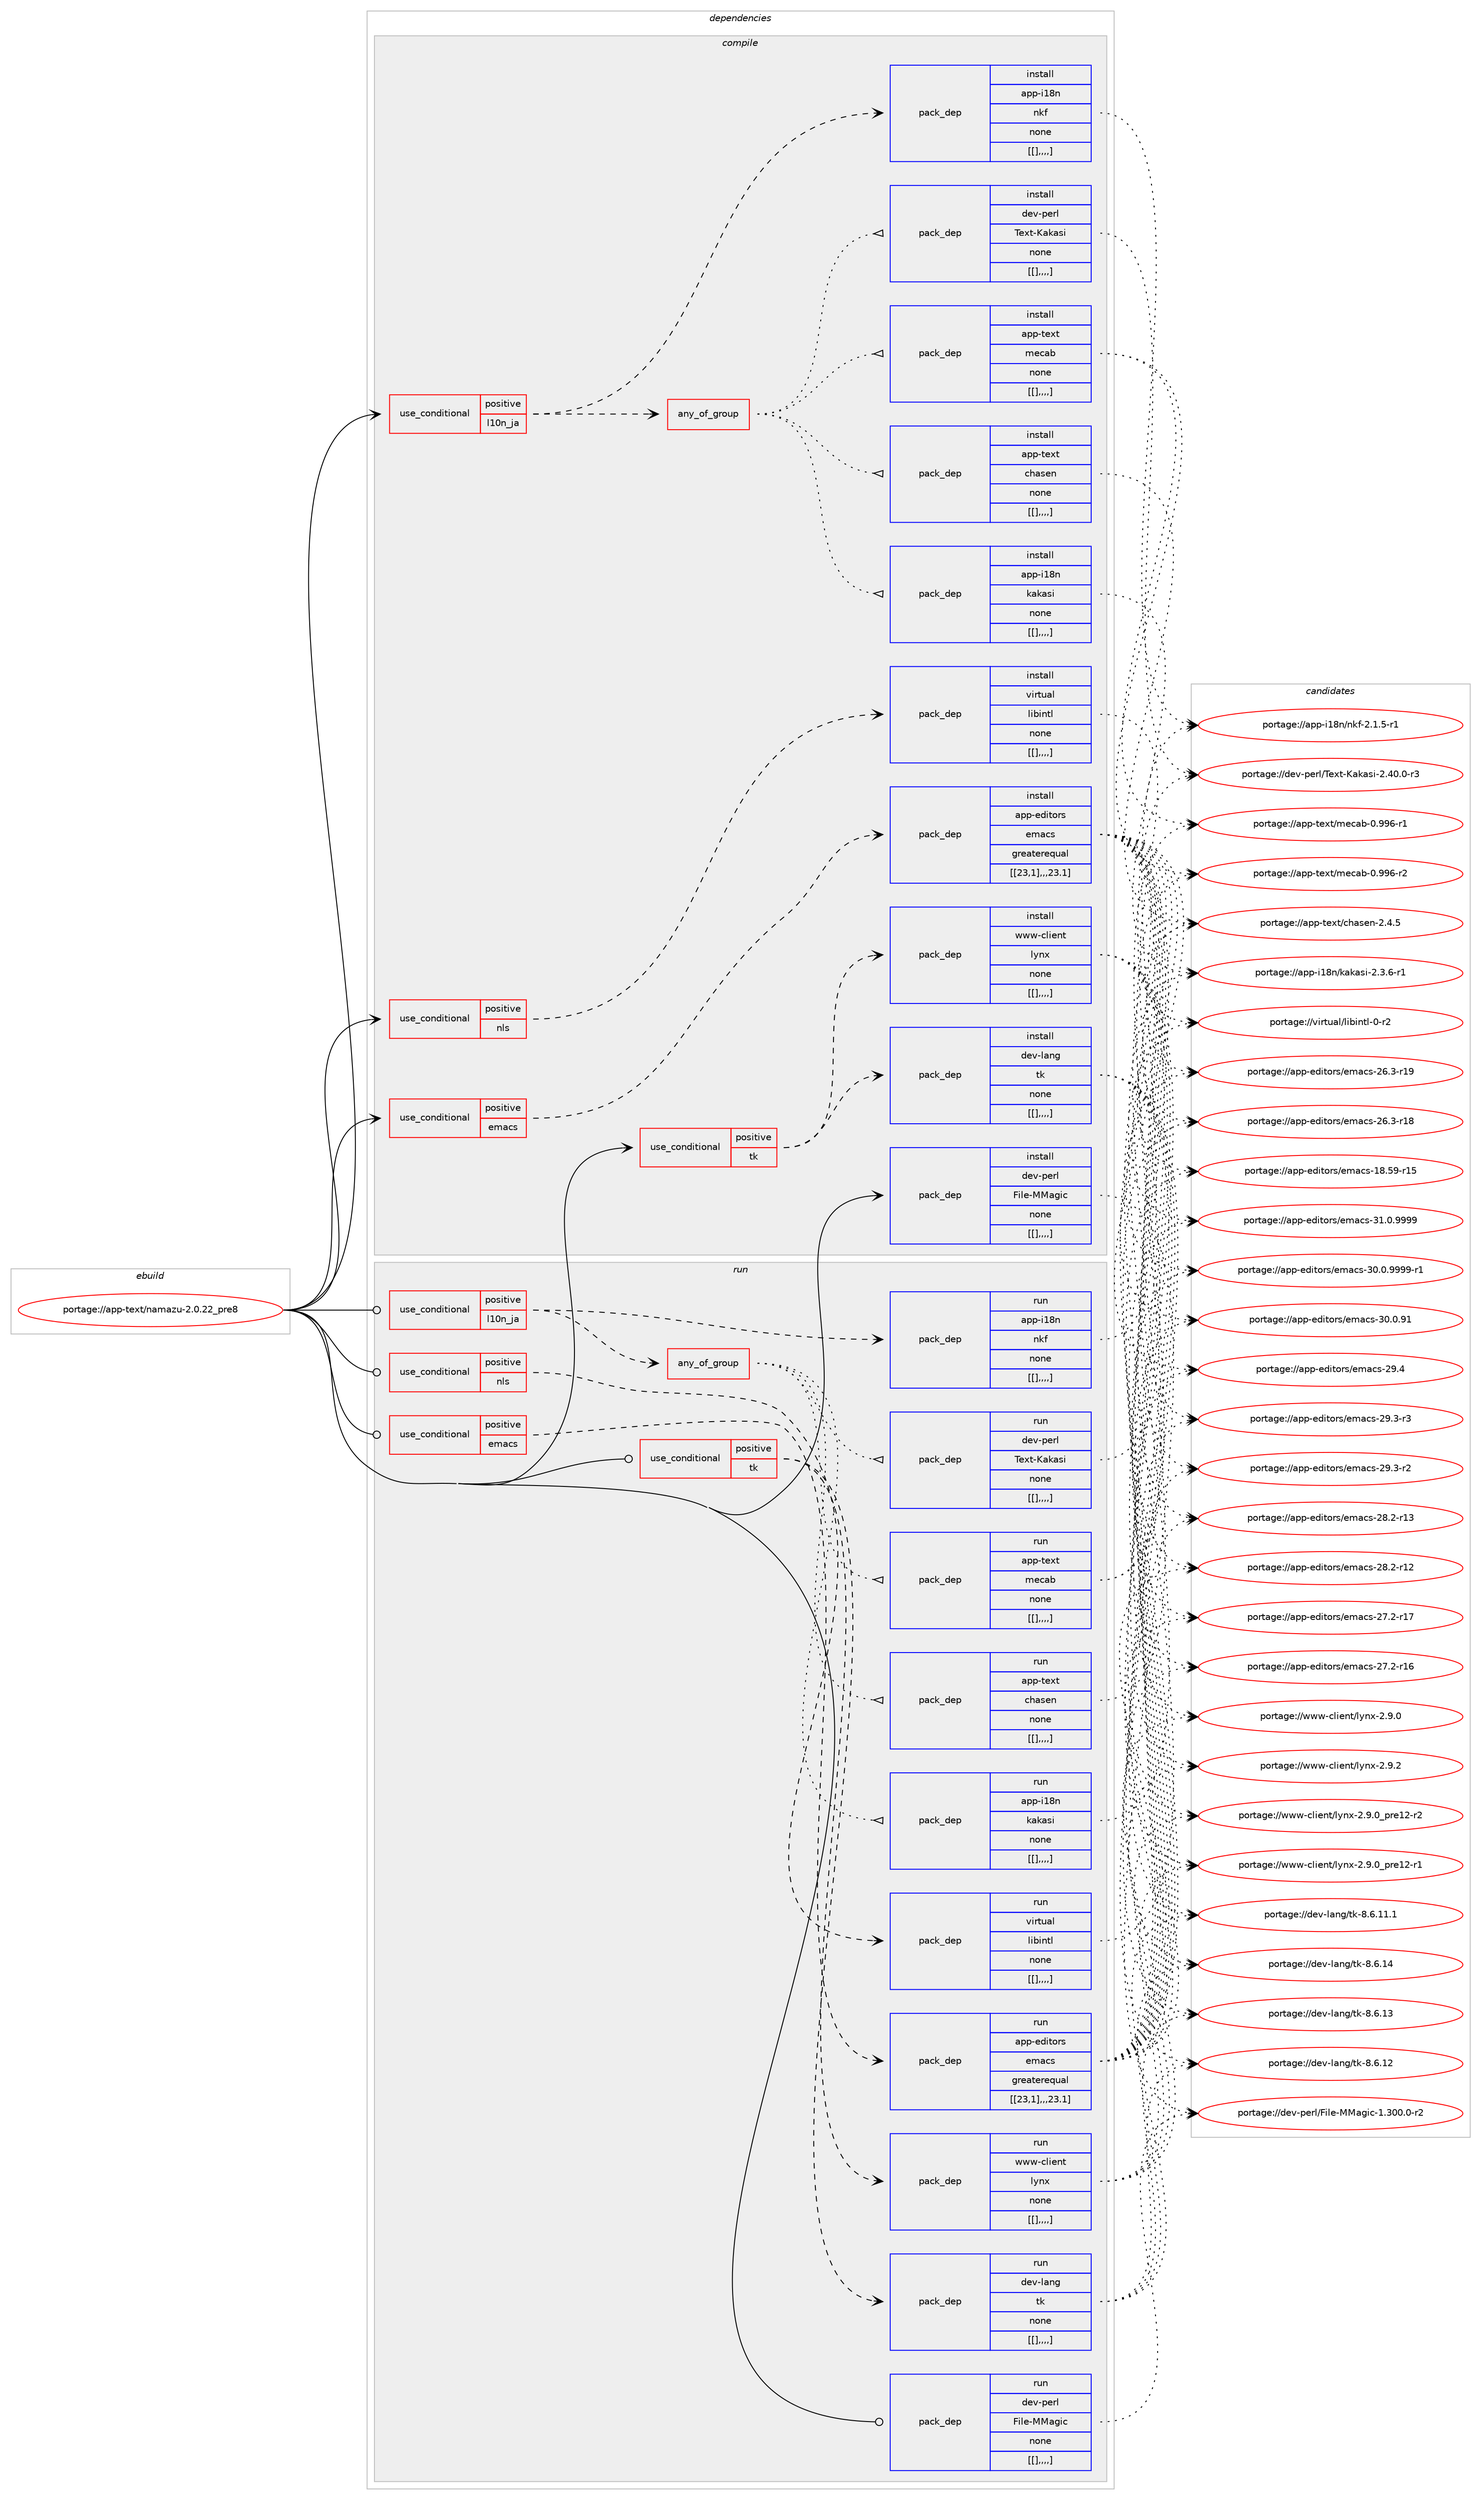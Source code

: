 digraph prolog {

# *************
# Graph options
# *************

newrank=true;
concentrate=true;
compound=true;
graph [rankdir=LR,fontname=Helvetica,fontsize=10,ranksep=1.5];#, ranksep=2.5, nodesep=0.2];
edge  [arrowhead=vee];
node  [fontname=Helvetica,fontsize=10];

# **********
# The ebuild
# **********

subgraph cluster_leftcol {
color=gray;
label=<<i>ebuild</i>>;
id [label="portage://app-text/namazu-2.0.22_pre8", color=red, width=4, href="../app-text/namazu-2.0.22_pre8.svg"];
}

# ****************
# The dependencies
# ****************

subgraph cluster_midcol {
color=gray;
label=<<i>dependencies</i>>;
subgraph cluster_compile {
fillcolor="#eeeeee";
style=filled;
label=<<i>compile</i>>;
subgraph cond15565 {
dependency56418 [label=<<TABLE BORDER="0" CELLBORDER="1" CELLSPACING="0" CELLPADDING="4"><TR><TD ROWSPAN="3" CELLPADDING="10">use_conditional</TD></TR><TR><TD>positive</TD></TR><TR><TD>emacs</TD></TR></TABLE>>, shape=none, color=red];
subgraph pack40356 {
dependency56419 [label=<<TABLE BORDER="0" CELLBORDER="1" CELLSPACING="0" CELLPADDING="4" WIDTH="220"><TR><TD ROWSPAN="6" CELLPADDING="30">pack_dep</TD></TR><TR><TD WIDTH="110">install</TD></TR><TR><TD>app-editors</TD></TR><TR><TD>emacs</TD></TR><TR><TD>greaterequal</TD></TR><TR><TD>[[23,1],,,23.1]</TD></TR></TABLE>>, shape=none, color=blue];
}
dependency56418:e -> dependency56419:w [weight=20,style="dashed",arrowhead="vee"];
}
id:e -> dependency56418:w [weight=20,style="solid",arrowhead="vee"];
subgraph cond15566 {
dependency56420 [label=<<TABLE BORDER="0" CELLBORDER="1" CELLSPACING="0" CELLPADDING="4"><TR><TD ROWSPAN="3" CELLPADDING="10">use_conditional</TD></TR><TR><TD>positive</TD></TR><TR><TD>l10n_ja</TD></TR></TABLE>>, shape=none, color=red];
subgraph pack40357 {
dependency56421 [label=<<TABLE BORDER="0" CELLBORDER="1" CELLSPACING="0" CELLPADDING="4" WIDTH="220"><TR><TD ROWSPAN="6" CELLPADDING="30">pack_dep</TD></TR><TR><TD WIDTH="110">install</TD></TR><TR><TD>app-i18n</TD></TR><TR><TD>nkf</TD></TR><TR><TD>none</TD></TR><TR><TD>[[],,,,]</TD></TR></TABLE>>, shape=none, color=blue];
}
dependency56420:e -> dependency56421:w [weight=20,style="dashed",arrowhead="vee"];
subgraph any432 {
dependency56422 [label=<<TABLE BORDER="0" CELLBORDER="1" CELLSPACING="0" CELLPADDING="4"><TR><TD CELLPADDING="10">any_of_group</TD></TR></TABLE>>, shape=none, color=red];subgraph pack40358 {
dependency56423 [label=<<TABLE BORDER="0" CELLBORDER="1" CELLSPACING="0" CELLPADDING="4" WIDTH="220"><TR><TD ROWSPAN="6" CELLPADDING="30">pack_dep</TD></TR><TR><TD WIDTH="110">install</TD></TR><TR><TD>dev-perl</TD></TR><TR><TD>Text-Kakasi</TD></TR><TR><TD>none</TD></TR><TR><TD>[[],,,,]</TD></TR></TABLE>>, shape=none, color=blue];
}
dependency56422:e -> dependency56423:w [weight=20,style="dotted",arrowhead="oinv"];
subgraph pack40359 {
dependency56424 [label=<<TABLE BORDER="0" CELLBORDER="1" CELLSPACING="0" CELLPADDING="4" WIDTH="220"><TR><TD ROWSPAN="6" CELLPADDING="30">pack_dep</TD></TR><TR><TD WIDTH="110">install</TD></TR><TR><TD>app-i18n</TD></TR><TR><TD>kakasi</TD></TR><TR><TD>none</TD></TR><TR><TD>[[],,,,]</TD></TR></TABLE>>, shape=none, color=blue];
}
dependency56422:e -> dependency56424:w [weight=20,style="dotted",arrowhead="oinv"];
subgraph pack40360 {
dependency56425 [label=<<TABLE BORDER="0" CELLBORDER="1" CELLSPACING="0" CELLPADDING="4" WIDTH="220"><TR><TD ROWSPAN="6" CELLPADDING="30">pack_dep</TD></TR><TR><TD WIDTH="110">install</TD></TR><TR><TD>app-text</TD></TR><TR><TD>chasen</TD></TR><TR><TD>none</TD></TR><TR><TD>[[],,,,]</TD></TR></TABLE>>, shape=none, color=blue];
}
dependency56422:e -> dependency56425:w [weight=20,style="dotted",arrowhead="oinv"];
subgraph pack40361 {
dependency56426 [label=<<TABLE BORDER="0" CELLBORDER="1" CELLSPACING="0" CELLPADDING="4" WIDTH="220"><TR><TD ROWSPAN="6" CELLPADDING="30">pack_dep</TD></TR><TR><TD WIDTH="110">install</TD></TR><TR><TD>app-text</TD></TR><TR><TD>mecab</TD></TR><TR><TD>none</TD></TR><TR><TD>[[],,,,]</TD></TR></TABLE>>, shape=none, color=blue];
}
dependency56422:e -> dependency56426:w [weight=20,style="dotted",arrowhead="oinv"];
}
dependency56420:e -> dependency56422:w [weight=20,style="dashed",arrowhead="vee"];
}
id:e -> dependency56420:w [weight=20,style="solid",arrowhead="vee"];
subgraph cond15567 {
dependency56427 [label=<<TABLE BORDER="0" CELLBORDER="1" CELLSPACING="0" CELLPADDING="4"><TR><TD ROWSPAN="3" CELLPADDING="10">use_conditional</TD></TR><TR><TD>positive</TD></TR><TR><TD>nls</TD></TR></TABLE>>, shape=none, color=red];
subgraph pack40362 {
dependency56428 [label=<<TABLE BORDER="0" CELLBORDER="1" CELLSPACING="0" CELLPADDING="4" WIDTH="220"><TR><TD ROWSPAN="6" CELLPADDING="30">pack_dep</TD></TR><TR><TD WIDTH="110">install</TD></TR><TR><TD>virtual</TD></TR><TR><TD>libintl</TD></TR><TR><TD>none</TD></TR><TR><TD>[[],,,,]</TD></TR></TABLE>>, shape=none, color=blue];
}
dependency56427:e -> dependency56428:w [weight=20,style="dashed",arrowhead="vee"];
}
id:e -> dependency56427:w [weight=20,style="solid",arrowhead="vee"];
subgraph cond15568 {
dependency56429 [label=<<TABLE BORDER="0" CELLBORDER="1" CELLSPACING="0" CELLPADDING="4"><TR><TD ROWSPAN="3" CELLPADDING="10">use_conditional</TD></TR><TR><TD>positive</TD></TR><TR><TD>tk</TD></TR></TABLE>>, shape=none, color=red];
subgraph pack40363 {
dependency56430 [label=<<TABLE BORDER="0" CELLBORDER="1" CELLSPACING="0" CELLPADDING="4" WIDTH="220"><TR><TD ROWSPAN="6" CELLPADDING="30">pack_dep</TD></TR><TR><TD WIDTH="110">install</TD></TR><TR><TD>dev-lang</TD></TR><TR><TD>tk</TD></TR><TR><TD>none</TD></TR><TR><TD>[[],,,,]</TD></TR></TABLE>>, shape=none, color=blue];
}
dependency56429:e -> dependency56430:w [weight=20,style="dashed",arrowhead="vee"];
subgraph pack40364 {
dependency56431 [label=<<TABLE BORDER="0" CELLBORDER="1" CELLSPACING="0" CELLPADDING="4" WIDTH="220"><TR><TD ROWSPAN="6" CELLPADDING="30">pack_dep</TD></TR><TR><TD WIDTH="110">install</TD></TR><TR><TD>www-client</TD></TR><TR><TD>lynx</TD></TR><TR><TD>none</TD></TR><TR><TD>[[],,,,]</TD></TR></TABLE>>, shape=none, color=blue];
}
dependency56429:e -> dependency56431:w [weight=20,style="dashed",arrowhead="vee"];
}
id:e -> dependency56429:w [weight=20,style="solid",arrowhead="vee"];
subgraph pack40365 {
dependency56432 [label=<<TABLE BORDER="0" CELLBORDER="1" CELLSPACING="0" CELLPADDING="4" WIDTH="220"><TR><TD ROWSPAN="6" CELLPADDING="30">pack_dep</TD></TR><TR><TD WIDTH="110">install</TD></TR><TR><TD>dev-perl</TD></TR><TR><TD>File-MMagic</TD></TR><TR><TD>none</TD></TR><TR><TD>[[],,,,]</TD></TR></TABLE>>, shape=none, color=blue];
}
id:e -> dependency56432:w [weight=20,style="solid",arrowhead="vee"];
}
subgraph cluster_compileandrun {
fillcolor="#eeeeee";
style=filled;
label=<<i>compile and run</i>>;
}
subgraph cluster_run {
fillcolor="#eeeeee";
style=filled;
label=<<i>run</i>>;
subgraph cond15569 {
dependency56433 [label=<<TABLE BORDER="0" CELLBORDER="1" CELLSPACING="0" CELLPADDING="4"><TR><TD ROWSPAN="3" CELLPADDING="10">use_conditional</TD></TR><TR><TD>positive</TD></TR><TR><TD>emacs</TD></TR></TABLE>>, shape=none, color=red];
subgraph pack40366 {
dependency56434 [label=<<TABLE BORDER="0" CELLBORDER="1" CELLSPACING="0" CELLPADDING="4" WIDTH="220"><TR><TD ROWSPAN="6" CELLPADDING="30">pack_dep</TD></TR><TR><TD WIDTH="110">run</TD></TR><TR><TD>app-editors</TD></TR><TR><TD>emacs</TD></TR><TR><TD>greaterequal</TD></TR><TR><TD>[[23,1],,,23.1]</TD></TR></TABLE>>, shape=none, color=blue];
}
dependency56433:e -> dependency56434:w [weight=20,style="dashed",arrowhead="vee"];
}
id:e -> dependency56433:w [weight=20,style="solid",arrowhead="odot"];
subgraph cond15570 {
dependency56435 [label=<<TABLE BORDER="0" CELLBORDER="1" CELLSPACING="0" CELLPADDING="4"><TR><TD ROWSPAN="3" CELLPADDING="10">use_conditional</TD></TR><TR><TD>positive</TD></TR><TR><TD>l10n_ja</TD></TR></TABLE>>, shape=none, color=red];
subgraph pack40367 {
dependency56436 [label=<<TABLE BORDER="0" CELLBORDER="1" CELLSPACING="0" CELLPADDING="4" WIDTH="220"><TR><TD ROWSPAN="6" CELLPADDING="30">pack_dep</TD></TR><TR><TD WIDTH="110">run</TD></TR><TR><TD>app-i18n</TD></TR><TR><TD>nkf</TD></TR><TR><TD>none</TD></TR><TR><TD>[[],,,,]</TD></TR></TABLE>>, shape=none, color=blue];
}
dependency56435:e -> dependency56436:w [weight=20,style="dashed",arrowhead="vee"];
subgraph any433 {
dependency56437 [label=<<TABLE BORDER="0" CELLBORDER="1" CELLSPACING="0" CELLPADDING="4"><TR><TD CELLPADDING="10">any_of_group</TD></TR></TABLE>>, shape=none, color=red];subgraph pack40368 {
dependency56438 [label=<<TABLE BORDER="0" CELLBORDER="1" CELLSPACING="0" CELLPADDING="4" WIDTH="220"><TR><TD ROWSPAN="6" CELLPADDING="30">pack_dep</TD></TR><TR><TD WIDTH="110">run</TD></TR><TR><TD>dev-perl</TD></TR><TR><TD>Text-Kakasi</TD></TR><TR><TD>none</TD></TR><TR><TD>[[],,,,]</TD></TR></TABLE>>, shape=none, color=blue];
}
dependency56437:e -> dependency56438:w [weight=20,style="dotted",arrowhead="oinv"];
subgraph pack40369 {
dependency56439 [label=<<TABLE BORDER="0" CELLBORDER="1" CELLSPACING="0" CELLPADDING="4" WIDTH="220"><TR><TD ROWSPAN="6" CELLPADDING="30">pack_dep</TD></TR><TR><TD WIDTH="110">run</TD></TR><TR><TD>app-i18n</TD></TR><TR><TD>kakasi</TD></TR><TR><TD>none</TD></TR><TR><TD>[[],,,,]</TD></TR></TABLE>>, shape=none, color=blue];
}
dependency56437:e -> dependency56439:w [weight=20,style="dotted",arrowhead="oinv"];
subgraph pack40370 {
dependency56440 [label=<<TABLE BORDER="0" CELLBORDER="1" CELLSPACING="0" CELLPADDING="4" WIDTH="220"><TR><TD ROWSPAN="6" CELLPADDING="30">pack_dep</TD></TR><TR><TD WIDTH="110">run</TD></TR><TR><TD>app-text</TD></TR><TR><TD>chasen</TD></TR><TR><TD>none</TD></TR><TR><TD>[[],,,,]</TD></TR></TABLE>>, shape=none, color=blue];
}
dependency56437:e -> dependency56440:w [weight=20,style="dotted",arrowhead="oinv"];
subgraph pack40371 {
dependency56441 [label=<<TABLE BORDER="0" CELLBORDER="1" CELLSPACING="0" CELLPADDING="4" WIDTH="220"><TR><TD ROWSPAN="6" CELLPADDING="30">pack_dep</TD></TR><TR><TD WIDTH="110">run</TD></TR><TR><TD>app-text</TD></TR><TR><TD>mecab</TD></TR><TR><TD>none</TD></TR><TR><TD>[[],,,,]</TD></TR></TABLE>>, shape=none, color=blue];
}
dependency56437:e -> dependency56441:w [weight=20,style="dotted",arrowhead="oinv"];
}
dependency56435:e -> dependency56437:w [weight=20,style="dashed",arrowhead="vee"];
}
id:e -> dependency56435:w [weight=20,style="solid",arrowhead="odot"];
subgraph cond15571 {
dependency56442 [label=<<TABLE BORDER="0" CELLBORDER="1" CELLSPACING="0" CELLPADDING="4"><TR><TD ROWSPAN="3" CELLPADDING="10">use_conditional</TD></TR><TR><TD>positive</TD></TR><TR><TD>nls</TD></TR></TABLE>>, shape=none, color=red];
subgraph pack40372 {
dependency56443 [label=<<TABLE BORDER="0" CELLBORDER="1" CELLSPACING="0" CELLPADDING="4" WIDTH="220"><TR><TD ROWSPAN="6" CELLPADDING="30">pack_dep</TD></TR><TR><TD WIDTH="110">run</TD></TR><TR><TD>virtual</TD></TR><TR><TD>libintl</TD></TR><TR><TD>none</TD></TR><TR><TD>[[],,,,]</TD></TR></TABLE>>, shape=none, color=blue];
}
dependency56442:e -> dependency56443:w [weight=20,style="dashed",arrowhead="vee"];
}
id:e -> dependency56442:w [weight=20,style="solid",arrowhead="odot"];
subgraph cond15572 {
dependency56444 [label=<<TABLE BORDER="0" CELLBORDER="1" CELLSPACING="0" CELLPADDING="4"><TR><TD ROWSPAN="3" CELLPADDING="10">use_conditional</TD></TR><TR><TD>positive</TD></TR><TR><TD>tk</TD></TR></TABLE>>, shape=none, color=red];
subgraph pack40373 {
dependency56445 [label=<<TABLE BORDER="0" CELLBORDER="1" CELLSPACING="0" CELLPADDING="4" WIDTH="220"><TR><TD ROWSPAN="6" CELLPADDING="30">pack_dep</TD></TR><TR><TD WIDTH="110">run</TD></TR><TR><TD>dev-lang</TD></TR><TR><TD>tk</TD></TR><TR><TD>none</TD></TR><TR><TD>[[],,,,]</TD></TR></TABLE>>, shape=none, color=blue];
}
dependency56444:e -> dependency56445:w [weight=20,style="dashed",arrowhead="vee"];
subgraph pack40374 {
dependency56446 [label=<<TABLE BORDER="0" CELLBORDER="1" CELLSPACING="0" CELLPADDING="4" WIDTH="220"><TR><TD ROWSPAN="6" CELLPADDING="30">pack_dep</TD></TR><TR><TD WIDTH="110">run</TD></TR><TR><TD>www-client</TD></TR><TR><TD>lynx</TD></TR><TR><TD>none</TD></TR><TR><TD>[[],,,,]</TD></TR></TABLE>>, shape=none, color=blue];
}
dependency56444:e -> dependency56446:w [weight=20,style="dashed",arrowhead="vee"];
}
id:e -> dependency56444:w [weight=20,style="solid",arrowhead="odot"];
subgraph pack40375 {
dependency56447 [label=<<TABLE BORDER="0" CELLBORDER="1" CELLSPACING="0" CELLPADDING="4" WIDTH="220"><TR><TD ROWSPAN="6" CELLPADDING="30">pack_dep</TD></TR><TR><TD WIDTH="110">run</TD></TR><TR><TD>dev-perl</TD></TR><TR><TD>File-MMagic</TD></TR><TR><TD>none</TD></TR><TR><TD>[[],,,,]</TD></TR></TABLE>>, shape=none, color=blue];
}
id:e -> dependency56447:w [weight=20,style="solid",arrowhead="odot"];
}
}

# **************
# The candidates
# **************

subgraph cluster_choices {
rank=same;
color=gray;
label=<<i>candidates</i>>;

subgraph choice40356 {
color=black;
nodesep=1;
choice971121124510110010511611111411547101109979911545514946484657575757 [label="portage://app-editors/emacs-31.0.9999", color=red, width=4,href="../app-editors/emacs-31.0.9999.svg"];
choice9711211245101100105116111114115471011099799115455148464846575757574511449 [label="portage://app-editors/emacs-30.0.9999-r1", color=red, width=4,href="../app-editors/emacs-30.0.9999-r1.svg"];
choice97112112451011001051161111141154710110997991154551484648465749 [label="portage://app-editors/emacs-30.0.91", color=red, width=4,href="../app-editors/emacs-30.0.91.svg"];
choice97112112451011001051161111141154710110997991154550574652 [label="portage://app-editors/emacs-29.4", color=red, width=4,href="../app-editors/emacs-29.4.svg"];
choice971121124510110010511611111411547101109979911545505746514511451 [label="portage://app-editors/emacs-29.3-r3", color=red, width=4,href="../app-editors/emacs-29.3-r3.svg"];
choice971121124510110010511611111411547101109979911545505746514511450 [label="portage://app-editors/emacs-29.3-r2", color=red, width=4,href="../app-editors/emacs-29.3-r2.svg"];
choice97112112451011001051161111141154710110997991154550564650451144951 [label="portage://app-editors/emacs-28.2-r13", color=red, width=4,href="../app-editors/emacs-28.2-r13.svg"];
choice97112112451011001051161111141154710110997991154550564650451144950 [label="portage://app-editors/emacs-28.2-r12", color=red, width=4,href="../app-editors/emacs-28.2-r12.svg"];
choice97112112451011001051161111141154710110997991154550554650451144955 [label="portage://app-editors/emacs-27.2-r17", color=red, width=4,href="../app-editors/emacs-27.2-r17.svg"];
choice97112112451011001051161111141154710110997991154550554650451144954 [label="portage://app-editors/emacs-27.2-r16", color=red, width=4,href="../app-editors/emacs-27.2-r16.svg"];
choice97112112451011001051161111141154710110997991154550544651451144957 [label="portage://app-editors/emacs-26.3-r19", color=red, width=4,href="../app-editors/emacs-26.3-r19.svg"];
choice97112112451011001051161111141154710110997991154550544651451144956 [label="portage://app-editors/emacs-26.3-r18", color=red, width=4,href="../app-editors/emacs-26.3-r18.svg"];
choice9711211245101100105116111114115471011099799115454956465357451144953 [label="portage://app-editors/emacs-18.59-r15", color=red, width=4,href="../app-editors/emacs-18.59-r15.svg"];
dependency56419:e -> choice971121124510110010511611111411547101109979911545514946484657575757:w [style=dotted,weight="100"];
dependency56419:e -> choice9711211245101100105116111114115471011099799115455148464846575757574511449:w [style=dotted,weight="100"];
dependency56419:e -> choice97112112451011001051161111141154710110997991154551484648465749:w [style=dotted,weight="100"];
dependency56419:e -> choice97112112451011001051161111141154710110997991154550574652:w [style=dotted,weight="100"];
dependency56419:e -> choice971121124510110010511611111411547101109979911545505746514511451:w [style=dotted,weight="100"];
dependency56419:e -> choice971121124510110010511611111411547101109979911545505746514511450:w [style=dotted,weight="100"];
dependency56419:e -> choice97112112451011001051161111141154710110997991154550564650451144951:w [style=dotted,weight="100"];
dependency56419:e -> choice97112112451011001051161111141154710110997991154550564650451144950:w [style=dotted,weight="100"];
dependency56419:e -> choice97112112451011001051161111141154710110997991154550554650451144955:w [style=dotted,weight="100"];
dependency56419:e -> choice97112112451011001051161111141154710110997991154550554650451144954:w [style=dotted,weight="100"];
dependency56419:e -> choice97112112451011001051161111141154710110997991154550544651451144957:w [style=dotted,weight="100"];
dependency56419:e -> choice97112112451011001051161111141154710110997991154550544651451144956:w [style=dotted,weight="100"];
dependency56419:e -> choice9711211245101100105116111114115471011099799115454956465357451144953:w [style=dotted,weight="100"];
}
subgraph choice40357 {
color=black;
nodesep=1;
choice97112112451054956110471101071024550464946534511449 [label="portage://app-i18n/nkf-2.1.5-r1", color=red, width=4,href="../app-i18n/nkf-2.1.5-r1.svg"];
dependency56421:e -> choice97112112451054956110471101071024550464946534511449:w [style=dotted,weight="100"];
}
subgraph choice40358 {
color=black;
nodesep=1;
choice10010111845112101114108478410112011645759710797115105455046524846484511451 [label="portage://dev-perl/Text-Kakasi-2.40.0-r3", color=red, width=4,href="../dev-perl/Text-Kakasi-2.40.0-r3.svg"];
dependency56423:e -> choice10010111845112101114108478410112011645759710797115105455046524846484511451:w [style=dotted,weight="100"];
}
subgraph choice40359 {
color=black;
nodesep=1;
choice971121124510549561104710797107971151054550465146544511449 [label="portage://app-i18n/kakasi-2.3.6-r1", color=red, width=4,href="../app-i18n/kakasi-2.3.6-r1.svg"];
dependency56424:e -> choice971121124510549561104710797107971151054550465146544511449:w [style=dotted,weight="100"];
}
subgraph choice40360 {
color=black;
nodesep=1;
choice9711211245116101120116479910497115101110455046524653 [label="portage://app-text/chasen-2.4.5", color=red, width=4,href="../app-text/chasen-2.4.5.svg"];
dependency56425:e -> choice9711211245116101120116479910497115101110455046524653:w [style=dotted,weight="100"];
}
subgraph choice40361 {
color=black;
nodesep=1;
choice9711211245116101120116471091019997984548465757544511450 [label="portage://app-text/mecab-0.996-r2", color=red, width=4,href="../app-text/mecab-0.996-r2.svg"];
choice9711211245116101120116471091019997984548465757544511449 [label="portage://app-text/mecab-0.996-r1", color=red, width=4,href="../app-text/mecab-0.996-r1.svg"];
dependency56426:e -> choice9711211245116101120116471091019997984548465757544511450:w [style=dotted,weight="100"];
dependency56426:e -> choice9711211245116101120116471091019997984548465757544511449:w [style=dotted,weight="100"];
}
subgraph choice40362 {
color=black;
nodesep=1;
choice11810511411611797108471081059810511011610845484511450 [label="portage://virtual/libintl-0-r2", color=red, width=4,href="../virtual/libintl-0-r2.svg"];
dependency56428:e -> choice11810511411611797108471081059810511011610845484511450:w [style=dotted,weight="100"];
}
subgraph choice40363 {
color=black;
nodesep=1;
choice10010111845108971101034711610745564654464952 [label="portage://dev-lang/tk-8.6.14", color=red, width=4,href="../dev-lang/tk-8.6.14.svg"];
choice10010111845108971101034711610745564654464951 [label="portage://dev-lang/tk-8.6.13", color=red, width=4,href="../dev-lang/tk-8.6.13.svg"];
choice10010111845108971101034711610745564654464950 [label="portage://dev-lang/tk-8.6.12", color=red, width=4,href="../dev-lang/tk-8.6.12.svg"];
choice100101118451089711010347116107455646544649494649 [label="portage://dev-lang/tk-8.6.11.1", color=red, width=4,href="../dev-lang/tk-8.6.11.1.svg"];
dependency56430:e -> choice10010111845108971101034711610745564654464952:w [style=dotted,weight="100"];
dependency56430:e -> choice10010111845108971101034711610745564654464951:w [style=dotted,weight="100"];
dependency56430:e -> choice10010111845108971101034711610745564654464950:w [style=dotted,weight="100"];
dependency56430:e -> choice100101118451089711010347116107455646544649494649:w [style=dotted,weight="100"];
}
subgraph choice40364 {
color=black;
nodesep=1;
choice119119119459910810510111011647108121110120455046574650 [label="portage://www-client/lynx-2.9.2", color=red, width=4,href="../www-client/lynx-2.9.2.svg"];
choice1191191194599108105101110116471081211101204550465746489511211410149504511450 [label="portage://www-client/lynx-2.9.0_pre12-r2", color=red, width=4,href="../www-client/lynx-2.9.0_pre12-r2.svg"];
choice1191191194599108105101110116471081211101204550465746489511211410149504511449 [label="portage://www-client/lynx-2.9.0_pre12-r1", color=red, width=4,href="../www-client/lynx-2.9.0_pre12-r1.svg"];
choice119119119459910810510111011647108121110120455046574648 [label="portage://www-client/lynx-2.9.0", color=red, width=4,href="../www-client/lynx-2.9.0.svg"];
dependency56431:e -> choice119119119459910810510111011647108121110120455046574650:w [style=dotted,weight="100"];
dependency56431:e -> choice1191191194599108105101110116471081211101204550465746489511211410149504511450:w [style=dotted,weight="100"];
dependency56431:e -> choice1191191194599108105101110116471081211101204550465746489511211410149504511449:w [style=dotted,weight="100"];
dependency56431:e -> choice119119119459910810510111011647108121110120455046574648:w [style=dotted,weight="100"];
}
subgraph choice40365 {
color=black;
nodesep=1;
choice100101118451121011141084770105108101457777971031059945494651484846484511450 [label="portage://dev-perl/File-MMagic-1.300.0-r2", color=red, width=4,href="../dev-perl/File-MMagic-1.300.0-r2.svg"];
dependency56432:e -> choice100101118451121011141084770105108101457777971031059945494651484846484511450:w [style=dotted,weight="100"];
}
subgraph choice40366 {
color=black;
nodesep=1;
choice971121124510110010511611111411547101109979911545514946484657575757 [label="portage://app-editors/emacs-31.0.9999", color=red, width=4,href="../app-editors/emacs-31.0.9999.svg"];
choice9711211245101100105116111114115471011099799115455148464846575757574511449 [label="portage://app-editors/emacs-30.0.9999-r1", color=red, width=4,href="../app-editors/emacs-30.0.9999-r1.svg"];
choice97112112451011001051161111141154710110997991154551484648465749 [label="portage://app-editors/emacs-30.0.91", color=red, width=4,href="../app-editors/emacs-30.0.91.svg"];
choice97112112451011001051161111141154710110997991154550574652 [label="portage://app-editors/emacs-29.4", color=red, width=4,href="../app-editors/emacs-29.4.svg"];
choice971121124510110010511611111411547101109979911545505746514511451 [label="portage://app-editors/emacs-29.3-r3", color=red, width=4,href="../app-editors/emacs-29.3-r3.svg"];
choice971121124510110010511611111411547101109979911545505746514511450 [label="portage://app-editors/emacs-29.3-r2", color=red, width=4,href="../app-editors/emacs-29.3-r2.svg"];
choice97112112451011001051161111141154710110997991154550564650451144951 [label="portage://app-editors/emacs-28.2-r13", color=red, width=4,href="../app-editors/emacs-28.2-r13.svg"];
choice97112112451011001051161111141154710110997991154550564650451144950 [label="portage://app-editors/emacs-28.2-r12", color=red, width=4,href="../app-editors/emacs-28.2-r12.svg"];
choice97112112451011001051161111141154710110997991154550554650451144955 [label="portage://app-editors/emacs-27.2-r17", color=red, width=4,href="../app-editors/emacs-27.2-r17.svg"];
choice97112112451011001051161111141154710110997991154550554650451144954 [label="portage://app-editors/emacs-27.2-r16", color=red, width=4,href="../app-editors/emacs-27.2-r16.svg"];
choice97112112451011001051161111141154710110997991154550544651451144957 [label="portage://app-editors/emacs-26.3-r19", color=red, width=4,href="../app-editors/emacs-26.3-r19.svg"];
choice97112112451011001051161111141154710110997991154550544651451144956 [label="portage://app-editors/emacs-26.3-r18", color=red, width=4,href="../app-editors/emacs-26.3-r18.svg"];
choice9711211245101100105116111114115471011099799115454956465357451144953 [label="portage://app-editors/emacs-18.59-r15", color=red, width=4,href="../app-editors/emacs-18.59-r15.svg"];
dependency56434:e -> choice971121124510110010511611111411547101109979911545514946484657575757:w [style=dotted,weight="100"];
dependency56434:e -> choice9711211245101100105116111114115471011099799115455148464846575757574511449:w [style=dotted,weight="100"];
dependency56434:e -> choice97112112451011001051161111141154710110997991154551484648465749:w [style=dotted,weight="100"];
dependency56434:e -> choice97112112451011001051161111141154710110997991154550574652:w [style=dotted,weight="100"];
dependency56434:e -> choice971121124510110010511611111411547101109979911545505746514511451:w [style=dotted,weight="100"];
dependency56434:e -> choice971121124510110010511611111411547101109979911545505746514511450:w [style=dotted,weight="100"];
dependency56434:e -> choice97112112451011001051161111141154710110997991154550564650451144951:w [style=dotted,weight="100"];
dependency56434:e -> choice97112112451011001051161111141154710110997991154550564650451144950:w [style=dotted,weight="100"];
dependency56434:e -> choice97112112451011001051161111141154710110997991154550554650451144955:w [style=dotted,weight="100"];
dependency56434:e -> choice97112112451011001051161111141154710110997991154550554650451144954:w [style=dotted,weight="100"];
dependency56434:e -> choice97112112451011001051161111141154710110997991154550544651451144957:w [style=dotted,weight="100"];
dependency56434:e -> choice97112112451011001051161111141154710110997991154550544651451144956:w [style=dotted,weight="100"];
dependency56434:e -> choice9711211245101100105116111114115471011099799115454956465357451144953:w [style=dotted,weight="100"];
}
subgraph choice40367 {
color=black;
nodesep=1;
choice97112112451054956110471101071024550464946534511449 [label="portage://app-i18n/nkf-2.1.5-r1", color=red, width=4,href="../app-i18n/nkf-2.1.5-r1.svg"];
dependency56436:e -> choice97112112451054956110471101071024550464946534511449:w [style=dotted,weight="100"];
}
subgraph choice40368 {
color=black;
nodesep=1;
choice10010111845112101114108478410112011645759710797115105455046524846484511451 [label="portage://dev-perl/Text-Kakasi-2.40.0-r3", color=red, width=4,href="../dev-perl/Text-Kakasi-2.40.0-r3.svg"];
dependency56438:e -> choice10010111845112101114108478410112011645759710797115105455046524846484511451:w [style=dotted,weight="100"];
}
subgraph choice40369 {
color=black;
nodesep=1;
choice971121124510549561104710797107971151054550465146544511449 [label="portage://app-i18n/kakasi-2.3.6-r1", color=red, width=4,href="../app-i18n/kakasi-2.3.6-r1.svg"];
dependency56439:e -> choice971121124510549561104710797107971151054550465146544511449:w [style=dotted,weight="100"];
}
subgraph choice40370 {
color=black;
nodesep=1;
choice9711211245116101120116479910497115101110455046524653 [label="portage://app-text/chasen-2.4.5", color=red, width=4,href="../app-text/chasen-2.4.5.svg"];
dependency56440:e -> choice9711211245116101120116479910497115101110455046524653:w [style=dotted,weight="100"];
}
subgraph choice40371 {
color=black;
nodesep=1;
choice9711211245116101120116471091019997984548465757544511450 [label="portage://app-text/mecab-0.996-r2", color=red, width=4,href="../app-text/mecab-0.996-r2.svg"];
choice9711211245116101120116471091019997984548465757544511449 [label="portage://app-text/mecab-0.996-r1", color=red, width=4,href="../app-text/mecab-0.996-r1.svg"];
dependency56441:e -> choice9711211245116101120116471091019997984548465757544511450:w [style=dotted,weight="100"];
dependency56441:e -> choice9711211245116101120116471091019997984548465757544511449:w [style=dotted,weight="100"];
}
subgraph choice40372 {
color=black;
nodesep=1;
choice11810511411611797108471081059810511011610845484511450 [label="portage://virtual/libintl-0-r2", color=red, width=4,href="../virtual/libintl-0-r2.svg"];
dependency56443:e -> choice11810511411611797108471081059810511011610845484511450:w [style=dotted,weight="100"];
}
subgraph choice40373 {
color=black;
nodesep=1;
choice10010111845108971101034711610745564654464952 [label="portage://dev-lang/tk-8.6.14", color=red, width=4,href="../dev-lang/tk-8.6.14.svg"];
choice10010111845108971101034711610745564654464951 [label="portage://dev-lang/tk-8.6.13", color=red, width=4,href="../dev-lang/tk-8.6.13.svg"];
choice10010111845108971101034711610745564654464950 [label="portage://dev-lang/tk-8.6.12", color=red, width=4,href="../dev-lang/tk-8.6.12.svg"];
choice100101118451089711010347116107455646544649494649 [label="portage://dev-lang/tk-8.6.11.1", color=red, width=4,href="../dev-lang/tk-8.6.11.1.svg"];
dependency56445:e -> choice10010111845108971101034711610745564654464952:w [style=dotted,weight="100"];
dependency56445:e -> choice10010111845108971101034711610745564654464951:w [style=dotted,weight="100"];
dependency56445:e -> choice10010111845108971101034711610745564654464950:w [style=dotted,weight="100"];
dependency56445:e -> choice100101118451089711010347116107455646544649494649:w [style=dotted,weight="100"];
}
subgraph choice40374 {
color=black;
nodesep=1;
choice119119119459910810510111011647108121110120455046574650 [label="portage://www-client/lynx-2.9.2", color=red, width=4,href="../www-client/lynx-2.9.2.svg"];
choice1191191194599108105101110116471081211101204550465746489511211410149504511450 [label="portage://www-client/lynx-2.9.0_pre12-r2", color=red, width=4,href="../www-client/lynx-2.9.0_pre12-r2.svg"];
choice1191191194599108105101110116471081211101204550465746489511211410149504511449 [label="portage://www-client/lynx-2.9.0_pre12-r1", color=red, width=4,href="../www-client/lynx-2.9.0_pre12-r1.svg"];
choice119119119459910810510111011647108121110120455046574648 [label="portage://www-client/lynx-2.9.0", color=red, width=4,href="../www-client/lynx-2.9.0.svg"];
dependency56446:e -> choice119119119459910810510111011647108121110120455046574650:w [style=dotted,weight="100"];
dependency56446:e -> choice1191191194599108105101110116471081211101204550465746489511211410149504511450:w [style=dotted,weight="100"];
dependency56446:e -> choice1191191194599108105101110116471081211101204550465746489511211410149504511449:w [style=dotted,weight="100"];
dependency56446:e -> choice119119119459910810510111011647108121110120455046574648:w [style=dotted,weight="100"];
}
subgraph choice40375 {
color=black;
nodesep=1;
choice100101118451121011141084770105108101457777971031059945494651484846484511450 [label="portage://dev-perl/File-MMagic-1.300.0-r2", color=red, width=4,href="../dev-perl/File-MMagic-1.300.0-r2.svg"];
dependency56447:e -> choice100101118451121011141084770105108101457777971031059945494651484846484511450:w [style=dotted,weight="100"];
}
}

}
